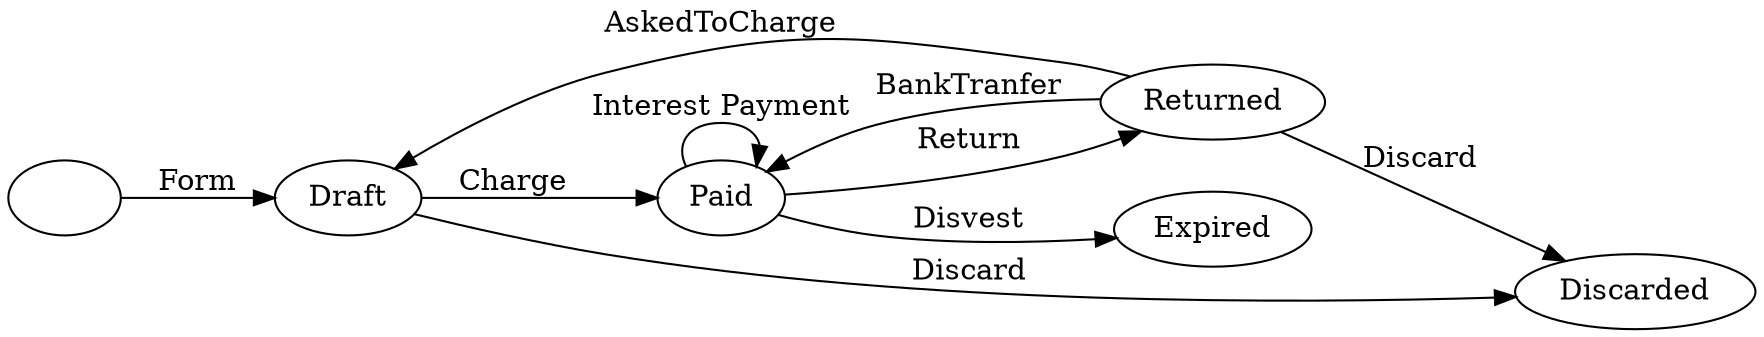 digraph G {
rankdir=LR
"" -> Draft [label=Form]
Draft -> Paid [label=Charge]
Paid -> Paid [label="Interest Payment"]
Paid -> Expired [label=Disvest]

Paid -> Returned [label=Return]
Returned -> Paid [label=BankTranfer]
Returned -> Draft [label=AskedToCharge]
Returned -> Discarded [label=Discard]
Draft -> Discarded [label=Discard]
}
